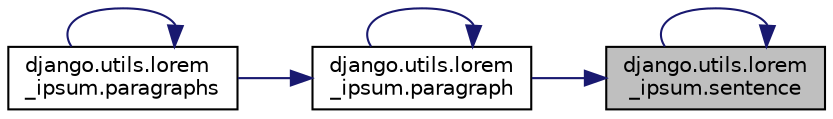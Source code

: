 digraph "django.utils.lorem_ipsum.sentence"
{
 // LATEX_PDF_SIZE
  edge [fontname="Helvetica",fontsize="10",labelfontname="Helvetica",labelfontsize="10"];
  node [fontname="Helvetica",fontsize="10",shape=record];
  rankdir="RL";
  Node1 [label="django.utils.lorem\l_ipsum.sentence",height=0.2,width=0.4,color="black", fillcolor="grey75", style="filled", fontcolor="black",tooltip=" "];
  Node1 -> Node2 [dir="back",color="midnightblue",fontsize="10",style="solid",fontname="Helvetica"];
  Node2 [label="django.utils.lorem\l_ipsum.paragraph",height=0.2,width=0.4,color="black", fillcolor="white", style="filled",URL="$d5/d76/namespacedjango_1_1utils_1_1lorem__ipsum.html#a3e1dffe4ac38d37b35f66acdb81ae86a",tooltip=" "];
  Node2 -> Node2 [dir="back",color="midnightblue",fontsize="10",style="solid",fontname="Helvetica"];
  Node2 -> Node3 [dir="back",color="midnightblue",fontsize="10",style="solid",fontname="Helvetica"];
  Node3 [label="django.utils.lorem\l_ipsum.paragraphs",height=0.2,width=0.4,color="black", fillcolor="white", style="filled",URL="$d5/d76/namespacedjango_1_1utils_1_1lorem__ipsum.html#ac8575def17bf0f6c6475d1a5f73fb954",tooltip=" "];
  Node3 -> Node3 [dir="back",color="midnightblue",fontsize="10",style="solid",fontname="Helvetica"];
  Node1 -> Node1 [dir="back",color="midnightblue",fontsize="10",style="solid",fontname="Helvetica"];
}
